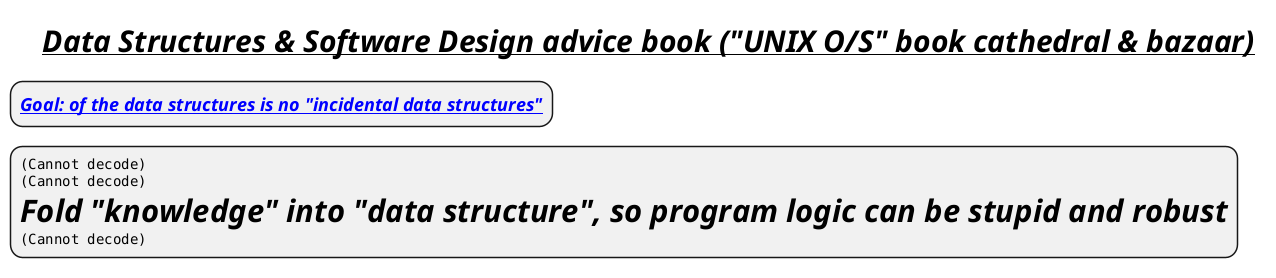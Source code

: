 @startmindmap
title =<b><i><u>Data Structures & Software Design advice book ("UNIX O/S" book cathedral & bazaar)
* <b><i><size:18>[[docs/3-programming-languages/Venkat-Subramaniam/Goal-of-the-data-structures-is-no-incidental-data-structures.puml Goal: of the data structures is no "incidental data structures"]]
*:<img:images/img_37.png>
<img:images/img_38.png>
= <size:23><i>Fold "knowledge" into "data structure", so program logic can be stupid and robust
<img:images/img_39.png>;

@endmindmap
